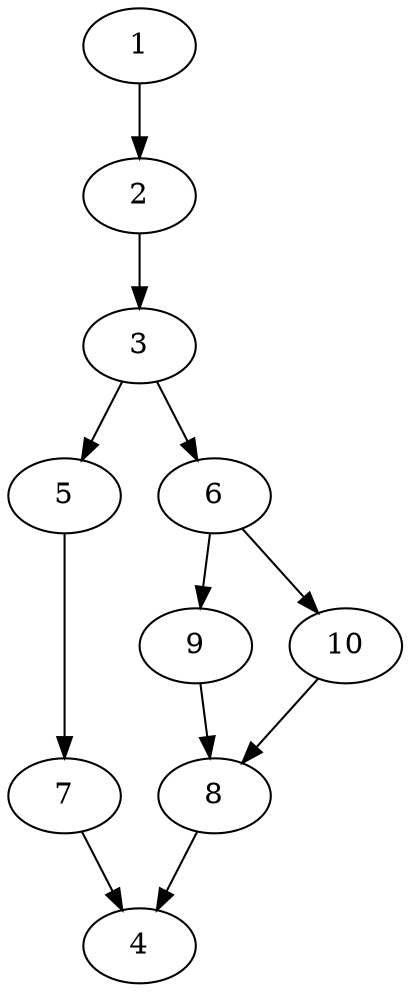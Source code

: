 digraph "SeriesParallel-MaxBf-2_Nodes_10_CCR_1.98_WeightType_Random" {
	1	 [Processor=0,Start=0,Weight=4];
	2	 [Processor=0,Start=4,Weight=8];
	1 -> 2	 [Weight=7];
	3	 [Processor=0,Start=12,Weight=2];
	2 -> 3	 [Weight=5];
	5	 [Processor=1,Start=32,Weight=3];
	3 -> 5	 [Weight=18];
	6	 [Processor=0,Start=14,Weight=10];
	3 -> 6	 [Weight=11];
	4	 [Processor=1,Start=46,Weight=9];
	7	 [Processor=1,Start=35,Weight=9];
	5 -> 7	 [Weight=15];
	9	 [Processor=0,Start=24,Weight=4];
	6 -> 9	 [Weight=13];
	10	 [Processor=0,Start=28,Weight=10];
	6 -> 10	 [Weight=5];
	7 -> 4	 [Weight=18];
	8	 [Processor=1,Start=44,Weight=2];
	8 -> 4	 [Weight=9];
	9 -> 8	 [Weight=15];
	10 -> 8	 [Weight=5];
}
